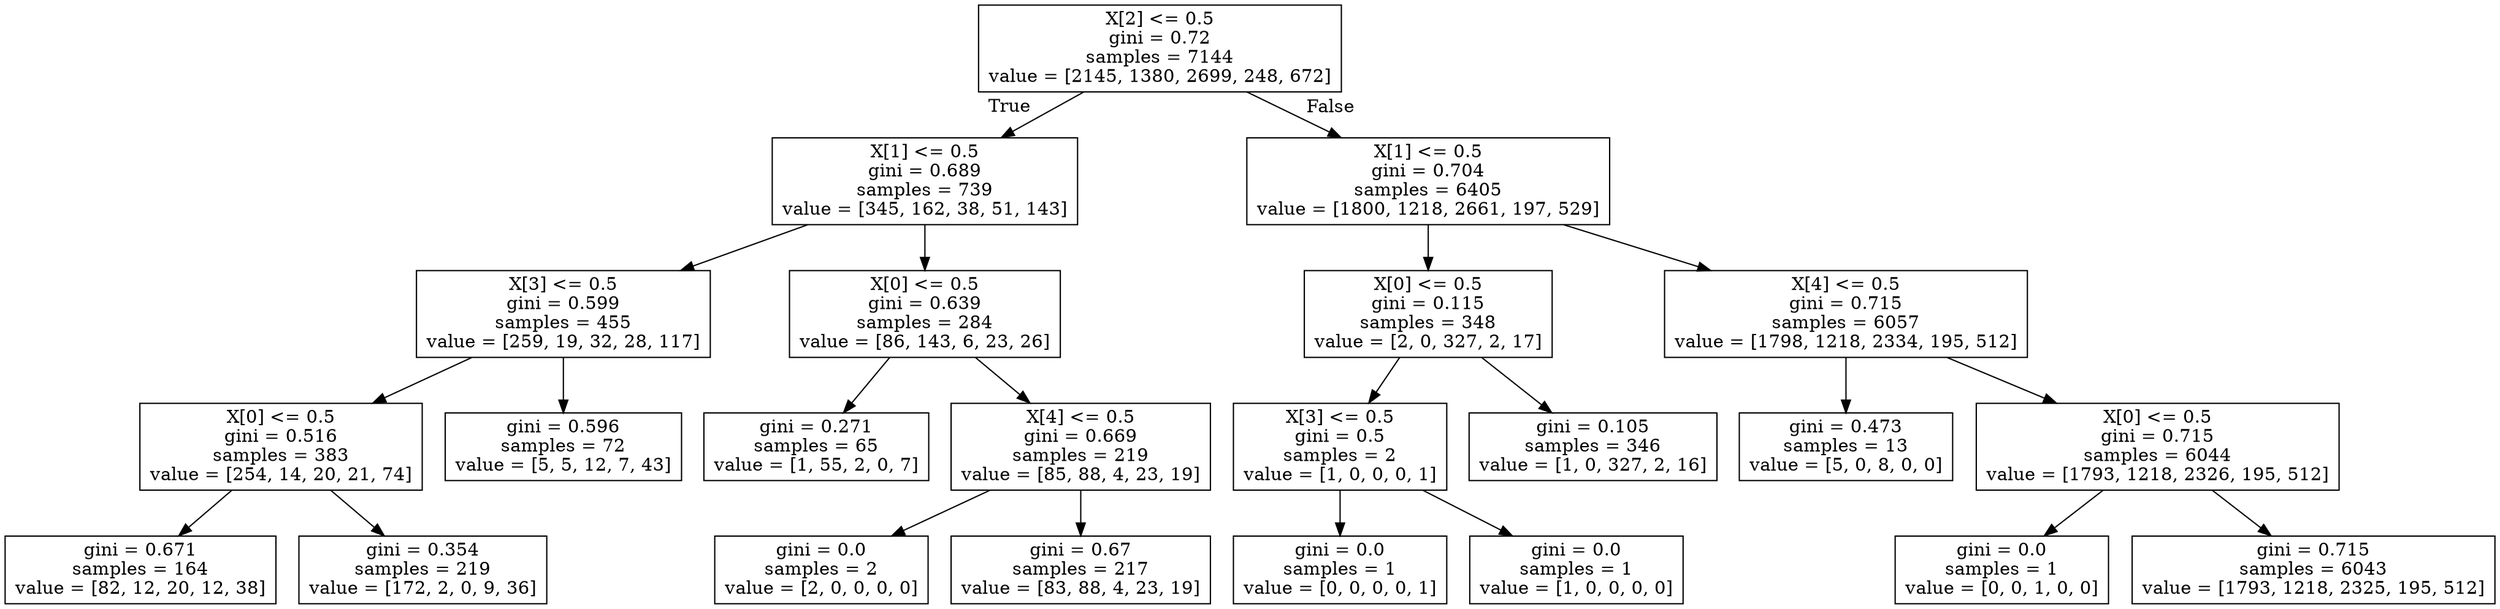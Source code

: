 digraph Tree {
node [shape=box] ;
0 [label="X[2] <= 0.5\ngini = 0.72\nsamples = 7144\nvalue = [2145, 1380, 2699, 248, 672]"] ;
1 [label="X[1] <= 0.5\ngini = 0.689\nsamples = 739\nvalue = [345, 162, 38, 51, 143]"] ;
0 -> 1 [labeldistance=2.5, labelangle=45, headlabel="True"] ;
2 [label="X[3] <= 0.5\ngini = 0.599\nsamples = 455\nvalue = [259, 19, 32, 28, 117]"] ;
1 -> 2 ;
3 [label="X[0] <= 0.5\ngini = 0.516\nsamples = 383\nvalue = [254, 14, 20, 21, 74]"] ;
2 -> 3 ;
4 [label="gini = 0.671\nsamples = 164\nvalue = [82, 12, 20, 12, 38]"] ;
3 -> 4 ;
5 [label="gini = 0.354\nsamples = 219\nvalue = [172, 2, 0, 9, 36]"] ;
3 -> 5 ;
6 [label="gini = 0.596\nsamples = 72\nvalue = [5, 5, 12, 7, 43]"] ;
2 -> 6 ;
7 [label="X[0] <= 0.5\ngini = 0.639\nsamples = 284\nvalue = [86, 143, 6, 23, 26]"] ;
1 -> 7 ;
8 [label="gini = 0.271\nsamples = 65\nvalue = [1, 55, 2, 0, 7]"] ;
7 -> 8 ;
9 [label="X[4] <= 0.5\ngini = 0.669\nsamples = 219\nvalue = [85, 88, 4, 23, 19]"] ;
7 -> 9 ;
10 [label="gini = 0.0\nsamples = 2\nvalue = [2, 0, 0, 0, 0]"] ;
9 -> 10 ;
11 [label="gini = 0.67\nsamples = 217\nvalue = [83, 88, 4, 23, 19]"] ;
9 -> 11 ;
12 [label="X[1] <= 0.5\ngini = 0.704\nsamples = 6405\nvalue = [1800, 1218, 2661, 197, 529]"] ;
0 -> 12 [labeldistance=2.5, labelangle=-45, headlabel="False"] ;
13 [label="X[0] <= 0.5\ngini = 0.115\nsamples = 348\nvalue = [2, 0, 327, 2, 17]"] ;
12 -> 13 ;
14 [label="X[3] <= 0.5\ngini = 0.5\nsamples = 2\nvalue = [1, 0, 0, 0, 1]"] ;
13 -> 14 ;
15 [label="gini = 0.0\nsamples = 1\nvalue = [0, 0, 0, 0, 1]"] ;
14 -> 15 ;
16 [label="gini = 0.0\nsamples = 1\nvalue = [1, 0, 0, 0, 0]"] ;
14 -> 16 ;
17 [label="gini = 0.105\nsamples = 346\nvalue = [1, 0, 327, 2, 16]"] ;
13 -> 17 ;
18 [label="X[4] <= 0.5\ngini = 0.715\nsamples = 6057\nvalue = [1798, 1218, 2334, 195, 512]"] ;
12 -> 18 ;
19 [label="gini = 0.473\nsamples = 13\nvalue = [5, 0, 8, 0, 0]"] ;
18 -> 19 ;
20 [label="X[0] <= 0.5\ngini = 0.715\nsamples = 6044\nvalue = [1793, 1218, 2326, 195, 512]"] ;
18 -> 20 ;
21 [label="gini = 0.0\nsamples = 1\nvalue = [0, 0, 1, 0, 0]"] ;
20 -> 21 ;
22 [label="gini = 0.715\nsamples = 6043\nvalue = [1793, 1218, 2325, 195, 512]"] ;
20 -> 22 ;
}